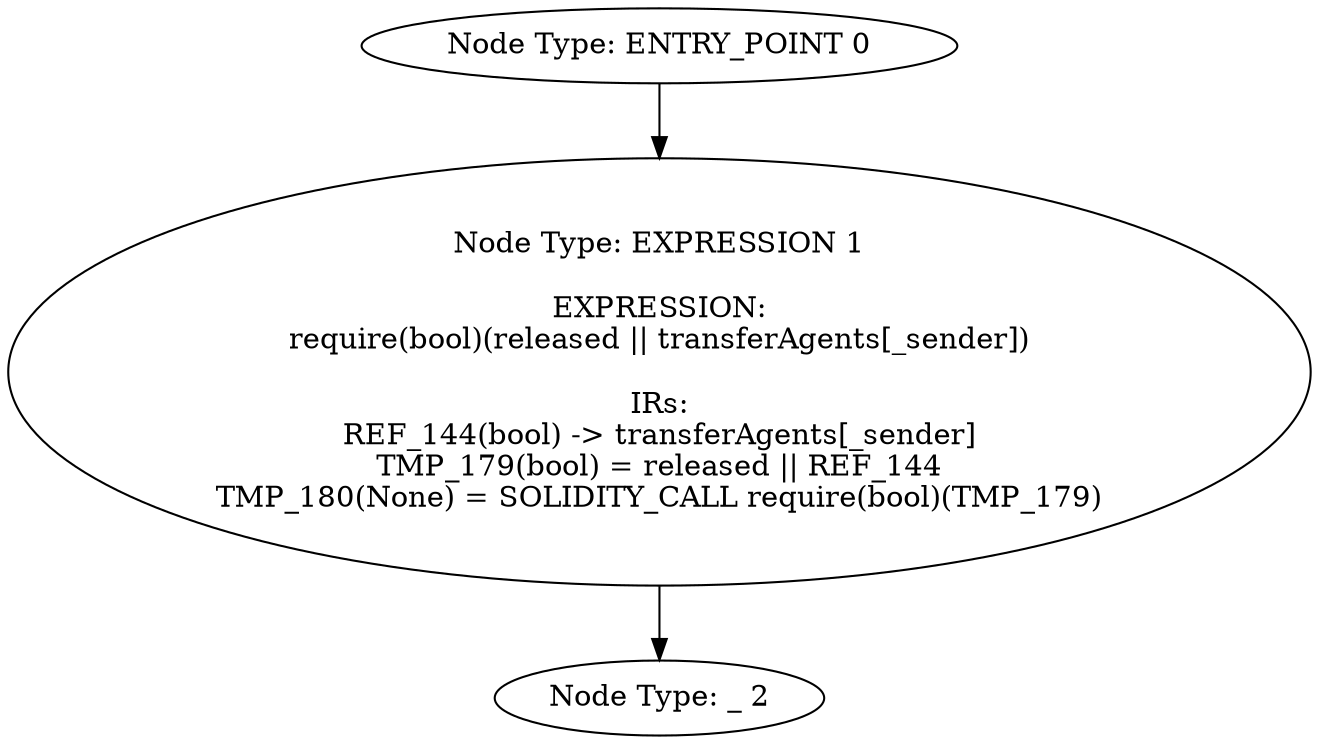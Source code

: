 digraph{
0[label="Node Type: ENTRY_POINT 0
"];
0->1;
1[label="Node Type: EXPRESSION 1

EXPRESSION:
require(bool)(released || transferAgents[_sender])

IRs:
REF_144(bool) -> transferAgents[_sender]
TMP_179(bool) = released || REF_144
TMP_180(None) = SOLIDITY_CALL require(bool)(TMP_179)"];
1->2;
2[label="Node Type: _ 2
"];
}
